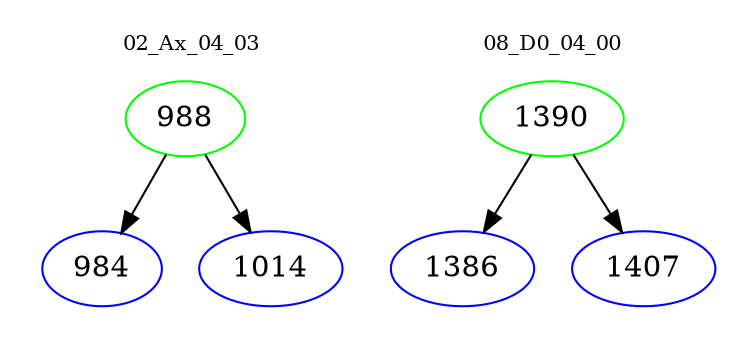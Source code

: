 digraph{
subgraph cluster_0 {
color = white
label = "02_Ax_04_03";
fontsize=10;
T0_988 [label="988", color="green"]
T0_988 -> T0_984 [color="black"]
T0_984 [label="984", color="blue"]
T0_988 -> T0_1014 [color="black"]
T0_1014 [label="1014", color="blue"]
}
subgraph cluster_1 {
color = white
label = "08_D0_04_00";
fontsize=10;
T1_1390 [label="1390", color="green"]
T1_1390 -> T1_1386 [color="black"]
T1_1386 [label="1386", color="blue"]
T1_1390 -> T1_1407 [color="black"]
T1_1407 [label="1407", color="blue"]
}
}
